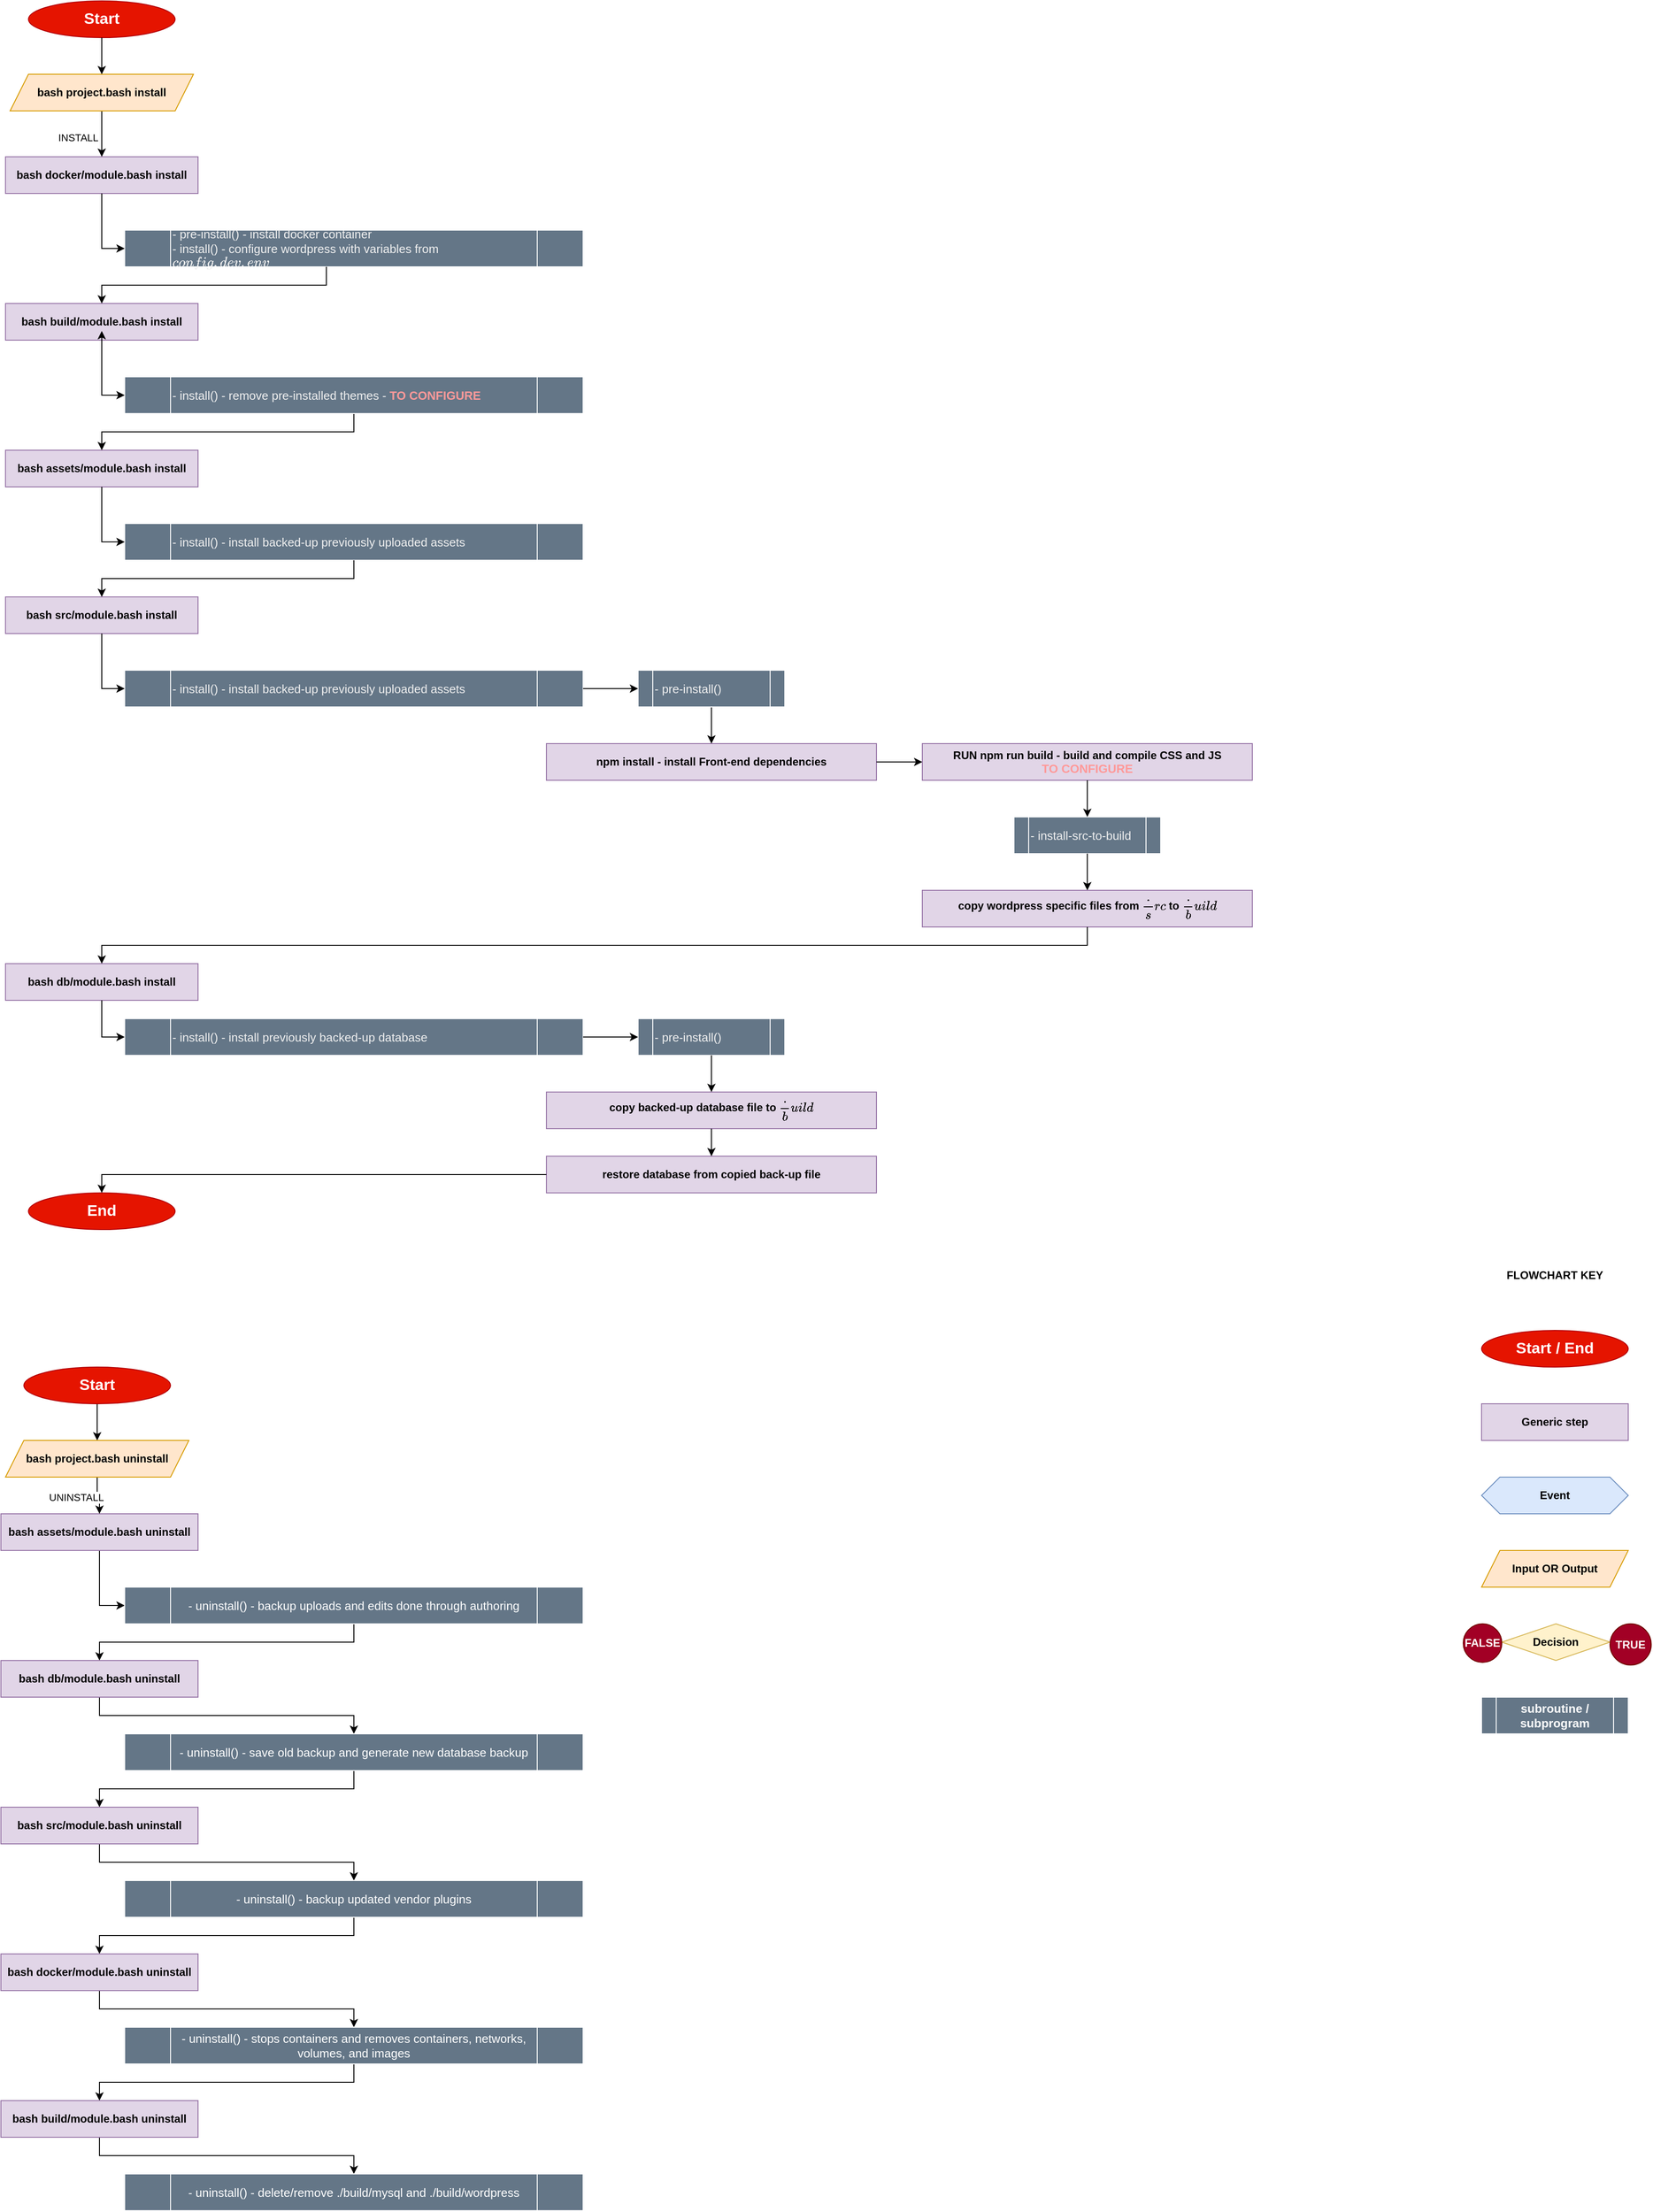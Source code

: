 <mxfile>
    <diagram id="CzMVTpJzSr0Y2yefn343" name="Page-1">
        <mxGraphModel dx="2114" dy="1230" grid="1" gridSize="10" guides="1" tooltips="1" connect="1" arrows="1" fold="1" page="1" pageScale="1" pageWidth="827" pageHeight="1169" math="0" shadow="0">
            <root>
                <mxCell id="0"/>
                <mxCell id="1" parent="0"/>
                <mxCell id="2" value="&lt;b&gt;FLOWCHART KEY&lt;/b&gt;" style="text;html=1;strokeColor=none;fillColor=none;align=center;verticalAlign=middle;whiteSpace=wrap;rounded=0;" parent="1" vertex="1">
                    <mxGeometry x="1440" y="1400" width="160" height="40" as="geometry"/>
                </mxCell>
                <mxCell id="4" value="&lt;b&gt;Event&lt;/b&gt;" style="shape=hexagon;perimeter=hexagonPerimeter2;whiteSpace=wrap;html=1;fixedSize=1;fillColor=#dae8fc;strokeColor=#6c8ebf;fontColor=#000000;" parent="1" vertex="1">
                    <mxGeometry x="1440" y="1640" width="160" height="40" as="geometry"/>
                </mxCell>
                <mxCell id="5" value="&lt;b&gt;Input OR Output&lt;/b&gt;" style="shape=parallelogram;perimeter=parallelogramPerimeter;whiteSpace=wrap;html=1;fixedSize=1;fillColor=#ffe6cc;strokeColor=#d79b00;fontColor=#000000;" parent="1" vertex="1">
                    <mxGeometry x="1440" y="1720" width="160" height="40" as="geometry"/>
                </mxCell>
                <mxCell id="6" value="Start / End" style="ellipse;whiteSpace=wrap;html=1;fontSize=17;fillColor=#e51400;strokeColor=#B20000;fontColor=#ffffff;fontStyle=1" parent="1" vertex="1">
                    <mxGeometry x="1440" y="1480" width="160" height="40" as="geometry"/>
                </mxCell>
                <mxCell id="7" value="" style="group" parent="1" vertex="1" connectable="0">
                    <mxGeometry x="1420" y="1800" width="205.09" height="45" as="geometry"/>
                </mxCell>
                <mxCell id="8" value="&lt;b&gt;Decision&lt;/b&gt;" style="rhombus;whiteSpace=wrap;html=1;fillColor=#fff2cc;strokeColor=#d6b656;fontColor=#000000;" parent="7" vertex="1">
                    <mxGeometry x="42.12" width="117.972" height="40" as="geometry"/>
                </mxCell>
                <mxCell id="9" value="TRUE" style="ellipse;whiteSpace=wrap;html=1;aspect=fixed;fontColor=#ffffff;fillColor=#a20025;strokeColor=#6F0000;fontStyle=1" parent="7" vertex="1">
                    <mxGeometry x="160.09" width="45" height="45" as="geometry"/>
                </mxCell>
                <mxCell id="10" value="FALSE" style="ellipse;whiteSpace=wrap;html=1;aspect=fixed;fontColor=#ffffff;fillColor=#a20025;strokeColor=#6F0000;fontStyle=1" parent="7" vertex="1">
                    <mxGeometry width="42.12" height="42.12" as="geometry"/>
                </mxCell>
                <mxCell id="36" value="&lt;b&gt;Generic step&lt;/b&gt;" style="rounded=0;whiteSpace=wrap;html=1;fillColor=#e1d5e7;strokeColor=#9673a6;fontColor=#000000;" parent="1" vertex="1">
                    <mxGeometry x="1440" y="1560" width="160" height="40" as="geometry"/>
                </mxCell>
                <mxCell id="39" value="subroutine / subprogram" style="shape=process;whiteSpace=wrap;html=1;backgroundOutline=1;fontSize=13;fillColor=#647687;fontColor=#ffffff;fontStyle=1;strokeColor=#FFFFFF;" parent="1" vertex="1">
                    <mxGeometry x="1440" y="1880" width="160" height="40" as="geometry"/>
                </mxCell>
                <mxCell id="97" value="" style="group" parent="1" vertex="1" connectable="0">
                    <mxGeometry x="-170" y="30" width="1360" height="1340" as="geometry"/>
                </mxCell>
                <mxCell id="3" value="&lt;b&gt;bash docker/module.bash install&lt;/b&gt;" style="rounded=0;whiteSpace=wrap;html=1;fillColor=#e1d5e7;strokeColor=#9673a6;fontColor=#000000;" parent="97" vertex="1">
                    <mxGeometry y="170" width="210" height="40" as="geometry"/>
                </mxCell>
                <mxCell id="11" value="Start" style="ellipse;whiteSpace=wrap;html=1;fontSize=17;fillColor=#e51400;strokeColor=#B20000;fontColor=#ffffff;fontStyle=1" parent="97" vertex="1">
                    <mxGeometry x="25" width="160" height="40" as="geometry"/>
                </mxCell>
                <mxCell id="34" style="edgeStyle=orthogonalEdgeStyle;rounded=0;orthogonalLoop=1;jettySize=auto;html=1;" parent="97" source="12" target="3" edge="1">
                    <mxGeometry relative="1" as="geometry"/>
                </mxCell>
                <mxCell id="35" value="INSTALL" style="edgeLabel;html=1;align=center;verticalAlign=middle;resizable=0;points=[];" parent="34" vertex="1" connectable="0">
                    <mxGeometry x="0.28" y="-3" relative="1" as="geometry">
                        <mxPoint x="-23" y="-3" as="offset"/>
                    </mxGeometry>
                </mxCell>
                <mxCell id="12" value="&lt;b&gt;bash project.bash install&lt;/b&gt;" style="shape=parallelogram;perimeter=parallelogramPerimeter;whiteSpace=wrap;html=1;fixedSize=1;fillColor=#ffe6cc;strokeColor=#d79b00;fontColor=#000000;" parent="97" vertex="1">
                    <mxGeometry x="5" y="80" width="200" height="40" as="geometry"/>
                </mxCell>
                <mxCell id="13" style="edgeStyle=orthogonalEdgeStyle;rounded=0;orthogonalLoop=1;jettySize=auto;html=1;" parent="97" source="11" target="12" edge="1">
                    <mxGeometry relative="1" as="geometry"/>
                </mxCell>
                <mxCell id="40" value="&lt;span style=&quot;color: rgb(240 , 240 , 240) ; font-weight: 400&quot;&gt;- pre-install() - install docker container&lt;/span&gt;&lt;br style=&quot;color: rgb(240 , 240 , 240) ; font-weight: 400&quot;&gt;&lt;span style=&quot;color: rgb(240 , 240 , 240) ; font-weight: 400&quot;&gt;- install() - configure wordpress with variables from `config.dev.env`&lt;/span&gt;" style="shape=process;whiteSpace=wrap;html=1;backgroundOutline=1;fontSize=13;fillColor=#647687;fontColor=#ffffff;fontStyle=1;strokeColor=#FFFFFF;align=left;" parent="97" vertex="1">
                    <mxGeometry x="130" y="250" width="500" height="40" as="geometry"/>
                </mxCell>
                <mxCell id="87" style="edgeStyle=orthogonalEdgeStyle;rounded=0;orthogonalLoop=1;jettySize=auto;html=1;entryX=0;entryY=0.5;entryDx=0;entryDy=0;fontSize=13;" parent="97" source="3" target="40" edge="1">
                    <mxGeometry relative="1" as="geometry"/>
                </mxCell>
                <mxCell id="41" value="&lt;b&gt;bash assets/module.bash install&lt;/b&gt;" style="rounded=0;whiteSpace=wrap;html=1;fillColor=#e1d5e7;strokeColor=#9673a6;fontColor=#000000;" parent="97" vertex="1">
                    <mxGeometry y="490" width="210" height="40" as="geometry"/>
                </mxCell>
                <mxCell id="43" value="&lt;span style=&quot;color: rgb(240 , 240 , 240) ; font-weight: 400&quot;&gt;- install() - install backed-up previously uploaded assets&lt;/span&gt;" style="shape=process;whiteSpace=wrap;html=1;backgroundOutline=1;fontSize=13;fillColor=#647687;fontColor=#ffffff;fontStyle=1;strokeColor=#FFFFFF;align=left;" parent="97" vertex="1">
                    <mxGeometry x="130" y="570" width="500" height="40" as="geometry"/>
                </mxCell>
                <mxCell id="85" style="edgeStyle=orthogonalEdgeStyle;rounded=0;orthogonalLoop=1;jettySize=auto;html=1;entryX=0;entryY=0.5;entryDx=0;entryDy=0;fontSize=13;" parent="97" source="41" target="43" edge="1">
                    <mxGeometry relative="1" as="geometry"/>
                </mxCell>
                <mxCell id="44" value="&lt;b&gt;bash build/module.bash install&lt;/b&gt;" style="rounded=0;whiteSpace=wrap;html=1;fillColor=#e1d5e7;strokeColor=#9673a6;fontColor=#000000;" parent="97" vertex="1">
                    <mxGeometry y="330" width="210" height="40" as="geometry"/>
                </mxCell>
                <mxCell id="49" style="edgeStyle=orthogonalEdgeStyle;rounded=0;orthogonalLoop=1;jettySize=auto;html=1;fontSize=13;" parent="97" source="40" target="44" edge="1">
                    <mxGeometry relative="1" as="geometry">
                        <Array as="points">
                            <mxPoint x="350" y="310"/>
                            <mxPoint x="105" y="310"/>
                        </Array>
                    </mxGeometry>
                </mxCell>
                <mxCell id="82" style="edgeStyle=orthogonalEdgeStyle;rounded=0;orthogonalLoop=1;jettySize=auto;html=1;entryX=0.5;entryY=0;entryDx=0;entryDy=0;fontSize=13;" parent="97" source="47" target="41" edge="1">
                    <mxGeometry relative="1" as="geometry"/>
                </mxCell>
                <mxCell id="47" value="&lt;span style=&quot;color: rgb(240 , 240 , 240) ; font-weight: 400&quot;&gt;- install() - remove pre-installed themes - &lt;/span&gt;&lt;font color=&quot;#ff9999&quot;&gt;TO CONFIGURE&lt;/font&gt;" style="shape=process;whiteSpace=wrap;html=1;backgroundOutline=1;fontSize=13;fillColor=#647687;fontColor=#ffffff;fontStyle=1;strokeColor=#FFFFFF;align=left;" parent="97" vertex="1">
                    <mxGeometry x="130" y="410" width="500" height="40" as="geometry"/>
                </mxCell>
                <mxCell id="86" style="edgeStyle=orthogonalEdgeStyle;rounded=0;orthogonalLoop=1;jettySize=auto;html=1;entryX=0;entryY=0.5;entryDx=0;entryDy=0;fontSize=13;" parent="97" source="44" target="47" edge="1">
                    <mxGeometry relative="1" as="geometry"/>
                </mxCell>
                <mxCell id="52" value="&lt;b&gt;bash src/module.bash install&lt;/b&gt;" style="rounded=0;whiteSpace=wrap;html=1;fillColor=#e1d5e7;strokeColor=#9673a6;fontColor=#000000;" parent="97" vertex="1">
                    <mxGeometry y="650" width="210" height="40" as="geometry"/>
                </mxCell>
                <mxCell id="84" style="edgeStyle=orthogonalEdgeStyle;rounded=0;orthogonalLoop=1;jettySize=auto;html=1;fontSize=13;" parent="97" source="43" target="52" edge="1">
                    <mxGeometry relative="1" as="geometry"/>
                </mxCell>
                <mxCell id="54" value="&lt;span style=&quot;color: rgb(240 , 240 , 240) ; font-weight: 400&quot;&gt;- install() - install backed-up previously uploaded assets&lt;/span&gt;" style="shape=process;whiteSpace=wrap;html=1;backgroundOutline=1;fontSize=13;fillColor=#647687;fontColor=#ffffff;fontStyle=1;strokeColor=#FFFFFF;align=left;" parent="97" vertex="1">
                    <mxGeometry x="130" y="730" width="500" height="40" as="geometry"/>
                </mxCell>
                <mxCell id="55" style="edgeStyle=orthogonalEdgeStyle;rounded=0;orthogonalLoop=1;jettySize=auto;html=1;entryX=0;entryY=0.5;entryDx=0;entryDy=0;fontSize=13;" parent="97" source="52" target="54" edge="1">
                    <mxGeometry relative="1" as="geometry"/>
                </mxCell>
                <mxCell id="58" value="&lt;b&gt;npm install - install Front-end dependencies&lt;/b&gt;" style="rounded=0;whiteSpace=wrap;html=1;fillColor=#e1d5e7;strokeColor=#9673a6;fontColor=#000000;" parent="97" vertex="1">
                    <mxGeometry x="590" y="810" width="360" height="40" as="geometry"/>
                </mxCell>
                <mxCell id="60" value="&lt;b&gt;RUN npm run build - build and compile CSS and JS &lt;br&gt;&lt;/b&gt;&lt;font color=&quot;#ff9999&quot; style=&quot;font-size: 13px ; font-weight: 700 ; text-align: left&quot;&gt;TO CONFIGURE&lt;/font&gt;&lt;b&gt;&lt;br&gt;&lt;/b&gt;" style="rounded=0;whiteSpace=wrap;html=1;fillColor=#e1d5e7;strokeColor=#9673a6;fontColor=#000000;" parent="97" vertex="1">
                    <mxGeometry x="1000" y="810" width="360" height="40" as="geometry"/>
                </mxCell>
                <mxCell id="61" style="edgeStyle=orthogonalEdgeStyle;rounded=0;orthogonalLoop=1;jettySize=auto;html=1;fontSize=13;" parent="97" source="58" target="60" edge="1">
                    <mxGeometry relative="1" as="geometry"/>
                </mxCell>
                <mxCell id="91" style="edgeStyle=orthogonalEdgeStyle;rounded=0;orthogonalLoop=1;jettySize=auto;html=1;fontSize=13;" parent="97" source="62" target="58" edge="1">
                    <mxGeometry relative="1" as="geometry"/>
                </mxCell>
                <mxCell id="62" value="&lt;span style=&quot;color: rgb(240 , 240 , 240) ; font-weight: 400&quot;&gt;- pre-install()&lt;/span&gt;" style="shape=process;whiteSpace=wrap;html=1;backgroundOutline=1;fontSize=13;fillColor=#647687;fontColor=#ffffff;fontStyle=1;strokeColor=#FFFFFF;align=left;" parent="97" vertex="1">
                    <mxGeometry x="690" y="730" width="160" height="40" as="geometry"/>
                </mxCell>
                <mxCell id="89" style="edgeStyle=orthogonalEdgeStyle;rounded=0;orthogonalLoop=1;jettySize=auto;html=1;entryX=0;entryY=0.5;entryDx=0;entryDy=0;fontSize=13;" parent="97" source="54" target="62" edge="1">
                    <mxGeometry relative="1" as="geometry"/>
                </mxCell>
                <mxCell id="64" value="&lt;span style=&quot;color: rgb(240 , 240 , 240) ; font-weight: 400&quot;&gt;- install-src-to-build&lt;/span&gt;" style="shape=process;whiteSpace=wrap;html=1;backgroundOutline=1;fontSize=13;fillColor=#647687;fontColor=#ffffff;fontStyle=1;strokeColor=#FFFFFF;align=left;" parent="97" vertex="1">
                    <mxGeometry x="1100" y="890" width="160" height="40" as="geometry"/>
                </mxCell>
                <mxCell id="92" style="edgeStyle=orthogonalEdgeStyle;rounded=0;orthogonalLoop=1;jettySize=auto;html=1;fontSize=13;" parent="97" source="60" target="64" edge="1">
                    <mxGeometry relative="1" as="geometry"/>
                </mxCell>
                <mxCell id="66" value="&lt;b&gt;copy wordpress specific files from `./src` to `./build`&lt;br&gt;&lt;/b&gt;" style="rounded=0;whiteSpace=wrap;html=1;fillColor=#e1d5e7;strokeColor=#9673a6;fontColor=#000000;" parent="97" vertex="1">
                    <mxGeometry x="1000" y="970" width="360" height="40" as="geometry"/>
                </mxCell>
                <mxCell id="67" style="edgeStyle=orthogonalEdgeStyle;rounded=0;orthogonalLoop=1;jettySize=auto;html=1;fontSize=13;" parent="97" source="64" target="66" edge="1">
                    <mxGeometry relative="1" as="geometry"/>
                </mxCell>
                <mxCell id="68" value="&lt;b&gt;bash db/module.bash install&lt;/b&gt;" style="rounded=0;whiteSpace=wrap;html=1;fillColor=#e1d5e7;strokeColor=#9673a6;fontColor=#000000;" parent="97" vertex="1">
                    <mxGeometry y="1050" width="210" height="40" as="geometry"/>
                </mxCell>
                <mxCell id="96" style="edgeStyle=orthogonalEdgeStyle;rounded=0;orthogonalLoop=1;jettySize=auto;html=1;fontSize=13;" parent="97" source="66" target="68" edge="1">
                    <mxGeometry relative="1" as="geometry">
                        <Array as="points">
                            <mxPoint x="1180" y="1030"/>
                            <mxPoint x="105" y="1030"/>
                        </Array>
                    </mxGeometry>
                </mxCell>
                <mxCell id="70" value="&lt;span style=&quot;color: rgb(240 , 240 , 240) ; font-weight: 400&quot;&gt;- install() - install previously backed-up database&lt;/span&gt;" style="shape=process;whiteSpace=wrap;html=1;backgroundOutline=1;fontSize=13;fillColor=#647687;fontColor=#ffffff;fontStyle=1;strokeColor=#FFFFFF;align=left;" parent="97" vertex="1">
                    <mxGeometry x="130" y="1110" width="500" height="40" as="geometry"/>
                </mxCell>
                <mxCell id="71" style="edgeStyle=orthogonalEdgeStyle;rounded=0;orthogonalLoop=1;jettySize=auto;html=1;entryX=0;entryY=0.5;entryDx=0;entryDy=0;fontSize=13;" parent="97" source="68" target="70" edge="1">
                    <mxGeometry relative="1" as="geometry"/>
                </mxCell>
                <mxCell id="72" value="&lt;span style=&quot;color: rgb(240 , 240 , 240) ; font-weight: 400&quot;&gt;- pre-install()&lt;/span&gt;" style="shape=process;whiteSpace=wrap;html=1;backgroundOutline=1;fontSize=13;fillColor=#647687;fontColor=#ffffff;fontStyle=1;strokeColor=#FFFFFF;align=left;" parent="97" vertex="1">
                    <mxGeometry x="690" y="1110" width="160" height="40" as="geometry"/>
                </mxCell>
                <mxCell id="73" style="edgeStyle=orthogonalEdgeStyle;rounded=0;orthogonalLoop=1;jettySize=auto;html=1;fontSize=13;" parent="97" source="70" target="72" edge="1">
                    <mxGeometry relative="1" as="geometry"/>
                </mxCell>
                <mxCell id="74" value="&lt;b&gt;copy backed-up database file to `./build`&lt;br&gt;&lt;/b&gt;" style="rounded=0;whiteSpace=wrap;html=1;fillColor=#e1d5e7;strokeColor=#9673a6;fontColor=#000000;" parent="97" vertex="1">
                    <mxGeometry x="590" y="1190" width="360" height="40" as="geometry"/>
                </mxCell>
                <mxCell id="94" style="edgeStyle=orthogonalEdgeStyle;rounded=0;orthogonalLoop=1;jettySize=auto;html=1;fontSize=13;" parent="97" source="72" target="74" edge="1">
                    <mxGeometry relative="1" as="geometry"/>
                </mxCell>
                <mxCell id="76" value="&lt;b&gt;restore database from copied back-up file&lt;br&gt;&lt;/b&gt;" style="rounded=0;whiteSpace=wrap;html=1;fillColor=#e1d5e7;strokeColor=#9673a6;fontColor=#000000;" parent="97" vertex="1">
                    <mxGeometry x="590" y="1260" width="360" height="40" as="geometry"/>
                </mxCell>
                <mxCell id="77" style="edgeStyle=orthogonalEdgeStyle;rounded=0;orthogonalLoop=1;jettySize=auto;html=1;fontSize=13;" parent="97" source="74" target="76" edge="1">
                    <mxGeometry relative="1" as="geometry"/>
                </mxCell>
                <mxCell id="78" value="End" style="ellipse;whiteSpace=wrap;html=1;fontSize=17;fillColor=#e51400;strokeColor=#B20000;fontColor=#ffffff;fontStyle=1" parent="97" vertex="1">
                    <mxGeometry x="25" y="1300" width="160" height="40" as="geometry"/>
                </mxCell>
                <mxCell id="79" style="edgeStyle=orthogonalEdgeStyle;rounded=0;orthogonalLoop=1;jettySize=auto;html=1;entryX=0.5;entryY=0;entryDx=0;entryDy=0;fontSize=13;" parent="97" source="76" target="78" edge="1">
                    <mxGeometry relative="1" as="geometry"/>
                </mxCell>
                <mxCell id="80" style="edgeStyle=orthogonalEdgeStyle;rounded=0;orthogonalLoop=1;jettySize=auto;html=1;exitX=0.5;exitY=1;exitDx=0;exitDy=0;entryX=0.5;entryY=0.75;entryDx=0;entryDy=0;entryPerimeter=0;fontSize=13;" parent="97" source="44" target="44" edge="1">
                    <mxGeometry relative="1" as="geometry"/>
                </mxCell>
                <mxCell id="103" style="edgeStyle=orthogonalEdgeStyle;rounded=0;orthogonalLoop=1;jettySize=auto;html=1;" edge="1" parent="1" source="98" target="102">
                    <mxGeometry relative="1" as="geometry"/>
                </mxCell>
                <mxCell id="98" value="Start" style="ellipse;whiteSpace=wrap;html=1;fontSize=17;fillColor=#e51400;strokeColor=#B20000;fontColor=#ffffff;fontStyle=1" vertex="1" parent="1">
                    <mxGeometry x="-150" y="1520" width="160" height="40" as="geometry"/>
                </mxCell>
                <mxCell id="105" style="edgeStyle=orthogonalEdgeStyle;rounded=0;orthogonalLoop=1;jettySize=auto;html=1;entryX=0;entryY=0.5;entryDx=0;entryDy=0;" edge="1" parent="1" source="99" target="104">
                    <mxGeometry relative="1" as="geometry"/>
                </mxCell>
                <mxCell id="99" value="&lt;b&gt;bash assets/module.bash uninstall&lt;/b&gt;" style="rounded=0;whiteSpace=wrap;html=1;fillColor=#e1d5e7;strokeColor=#9673a6;fontColor=#000000;" vertex="1" parent="1">
                    <mxGeometry x="-175" y="1680" width="215" height="40" as="geometry"/>
                </mxCell>
                <mxCell id="100" style="edgeStyle=orthogonalEdgeStyle;rounded=0;orthogonalLoop=1;jettySize=auto;html=1;" edge="1" parent="1" source="102" target="99">
                    <mxGeometry relative="1" as="geometry"/>
                </mxCell>
                <mxCell id="101" value="UNINSTALL" style="edgeLabel;html=1;align=center;verticalAlign=middle;resizable=0;points=[];" vertex="1" connectable="0" parent="100">
                    <mxGeometry x="0.28" y="-3" relative="1" as="geometry">
                        <mxPoint x="-23" y="-3" as="offset"/>
                    </mxGeometry>
                </mxCell>
                <mxCell id="102" value="&lt;b&gt;bash project.bash uninstall&lt;/b&gt;" style="shape=parallelogram;perimeter=parallelogramPerimeter;whiteSpace=wrap;html=1;fixedSize=1;fillColor=#ffe6cc;strokeColor=#d79b00;fontColor=#000000;" vertex="1" parent="1">
                    <mxGeometry x="-170" y="1600" width="200" height="40" as="geometry"/>
                </mxCell>
                <mxCell id="107" style="edgeStyle=orthogonalEdgeStyle;rounded=0;orthogonalLoop=1;jettySize=auto;html=1;entryX=0.5;entryY=0;entryDx=0;entryDy=0;" edge="1" parent="1" source="104" target="106">
                    <mxGeometry relative="1" as="geometry"/>
                </mxCell>
                <mxCell id="104" value="&lt;span style=&quot;font-weight: normal&quot;&gt;- uninstall() - backup uploads and edits done through authoring&lt;/span&gt;" style="shape=process;whiteSpace=wrap;html=1;backgroundOutline=1;fontSize=13;fillColor=#647687;fontColor=#ffffff;fontStyle=1;strokeColor=#FFFFFF;" vertex="1" parent="1">
                    <mxGeometry x="-40" y="1760" width="500" height="40" as="geometry"/>
                </mxCell>
                <mxCell id="109" style="edgeStyle=orthogonalEdgeStyle;rounded=0;orthogonalLoop=1;jettySize=auto;html=1;entryX=0.5;entryY=0;entryDx=0;entryDy=0;" edge="1" parent="1" source="106" target="108">
                    <mxGeometry relative="1" as="geometry"/>
                </mxCell>
                <mxCell id="106" value="&lt;b&gt;bash db/module.bash uninstall&lt;/b&gt;" style="rounded=0;whiteSpace=wrap;html=1;fillColor=#e1d5e7;strokeColor=#9673a6;fontColor=#000000;" vertex="1" parent="1">
                    <mxGeometry x="-175" y="1840" width="215" height="40" as="geometry"/>
                </mxCell>
                <mxCell id="111" style="edgeStyle=orthogonalEdgeStyle;rounded=0;orthogonalLoop=1;jettySize=auto;html=1;" edge="1" parent="1" source="108" target="110">
                    <mxGeometry relative="1" as="geometry"/>
                </mxCell>
                <mxCell id="108" value="&lt;span style=&quot;font-weight: normal&quot;&gt;- uninstall() - save old backup and generate new database backup&lt;/span&gt;" style="shape=process;whiteSpace=wrap;html=1;backgroundOutline=1;fontSize=13;fillColor=#647687;fontColor=#ffffff;fontStyle=1;strokeColor=#FFFFFF;" vertex="1" parent="1">
                    <mxGeometry x="-40" y="1920" width="500" height="40" as="geometry"/>
                </mxCell>
                <mxCell id="113" style="edgeStyle=orthogonalEdgeStyle;rounded=0;orthogonalLoop=1;jettySize=auto;html=1;" edge="1" parent="1" source="110" target="112">
                    <mxGeometry relative="1" as="geometry"/>
                </mxCell>
                <mxCell id="110" value="&lt;b&gt;bash src/module.bash uninstall&lt;/b&gt;" style="rounded=0;whiteSpace=wrap;html=1;fillColor=#e1d5e7;strokeColor=#9673a6;fontColor=#000000;" vertex="1" parent="1">
                    <mxGeometry x="-175" y="2000" width="215" height="40" as="geometry"/>
                </mxCell>
                <mxCell id="115" style="edgeStyle=orthogonalEdgeStyle;rounded=0;orthogonalLoop=1;jettySize=auto;html=1;" edge="1" parent="1" source="112" target="114">
                    <mxGeometry relative="1" as="geometry"/>
                </mxCell>
                <mxCell id="112" value="&lt;span style=&quot;font-weight: normal&quot;&gt;- uninstall() - backup updated vendor plugins&lt;/span&gt;" style="shape=process;whiteSpace=wrap;html=1;backgroundOutline=1;fontSize=13;fillColor=#647687;fontColor=#ffffff;fontStyle=1;strokeColor=#FFFFFF;" vertex="1" parent="1">
                    <mxGeometry x="-40" y="2080" width="500" height="40" as="geometry"/>
                </mxCell>
                <mxCell id="117" style="edgeStyle=orthogonalEdgeStyle;rounded=0;orthogonalLoop=1;jettySize=auto;html=1;" edge="1" parent="1" source="114" target="116">
                    <mxGeometry relative="1" as="geometry"/>
                </mxCell>
                <mxCell id="114" value="&lt;b&gt;bash docker/module.bash uninstall&lt;/b&gt;" style="rounded=0;whiteSpace=wrap;html=1;fillColor=#e1d5e7;strokeColor=#9673a6;fontColor=#000000;" vertex="1" parent="1">
                    <mxGeometry x="-175" y="2160" width="215" height="40" as="geometry"/>
                </mxCell>
                <mxCell id="119" style="edgeStyle=orthogonalEdgeStyle;rounded=0;orthogonalLoop=1;jettySize=auto;html=1;" edge="1" parent="1" source="116" target="118">
                    <mxGeometry relative="1" as="geometry"/>
                </mxCell>
                <mxCell id="116" value="&lt;span style=&quot;font-weight: normal&quot;&gt;- uninstall() -&amp;nbsp;stops containers and removes containers, networks, volumes, and images&lt;/span&gt;" style="shape=process;whiteSpace=wrap;html=1;backgroundOutline=1;fontSize=13;fillColor=#647687;fontColor=#ffffff;fontStyle=1;strokeColor=#FFFFFF;" vertex="1" parent="1">
                    <mxGeometry x="-40" y="2240" width="500" height="40" as="geometry"/>
                </mxCell>
                <mxCell id="121" style="edgeStyle=orthogonalEdgeStyle;rounded=0;orthogonalLoop=1;jettySize=auto;html=1;" edge="1" parent="1" source="118" target="120">
                    <mxGeometry relative="1" as="geometry"/>
                </mxCell>
                <mxCell id="118" value="&lt;b&gt;bash build/module.bash uninstall&lt;/b&gt;" style="rounded=0;whiteSpace=wrap;html=1;fillColor=#e1d5e7;strokeColor=#9673a6;fontColor=#000000;" vertex="1" parent="1">
                    <mxGeometry x="-175" y="2320" width="215" height="40" as="geometry"/>
                </mxCell>
                <mxCell id="120" value="&lt;span style=&quot;font-weight: normal&quot;&gt;- uninstall() -&amp;nbsp;delete/remove ./build/mysql and ./build/wordpress&lt;/span&gt;" style="shape=process;whiteSpace=wrap;html=1;backgroundOutline=1;fontSize=13;fillColor=#647687;fontColor=#ffffff;fontStyle=1;strokeColor=#FFFFFF;" vertex="1" parent="1">
                    <mxGeometry x="-40" y="2400" width="500" height="40" as="geometry"/>
                </mxCell>
            </root>
        </mxGraphModel>
    </diagram>
</mxfile>